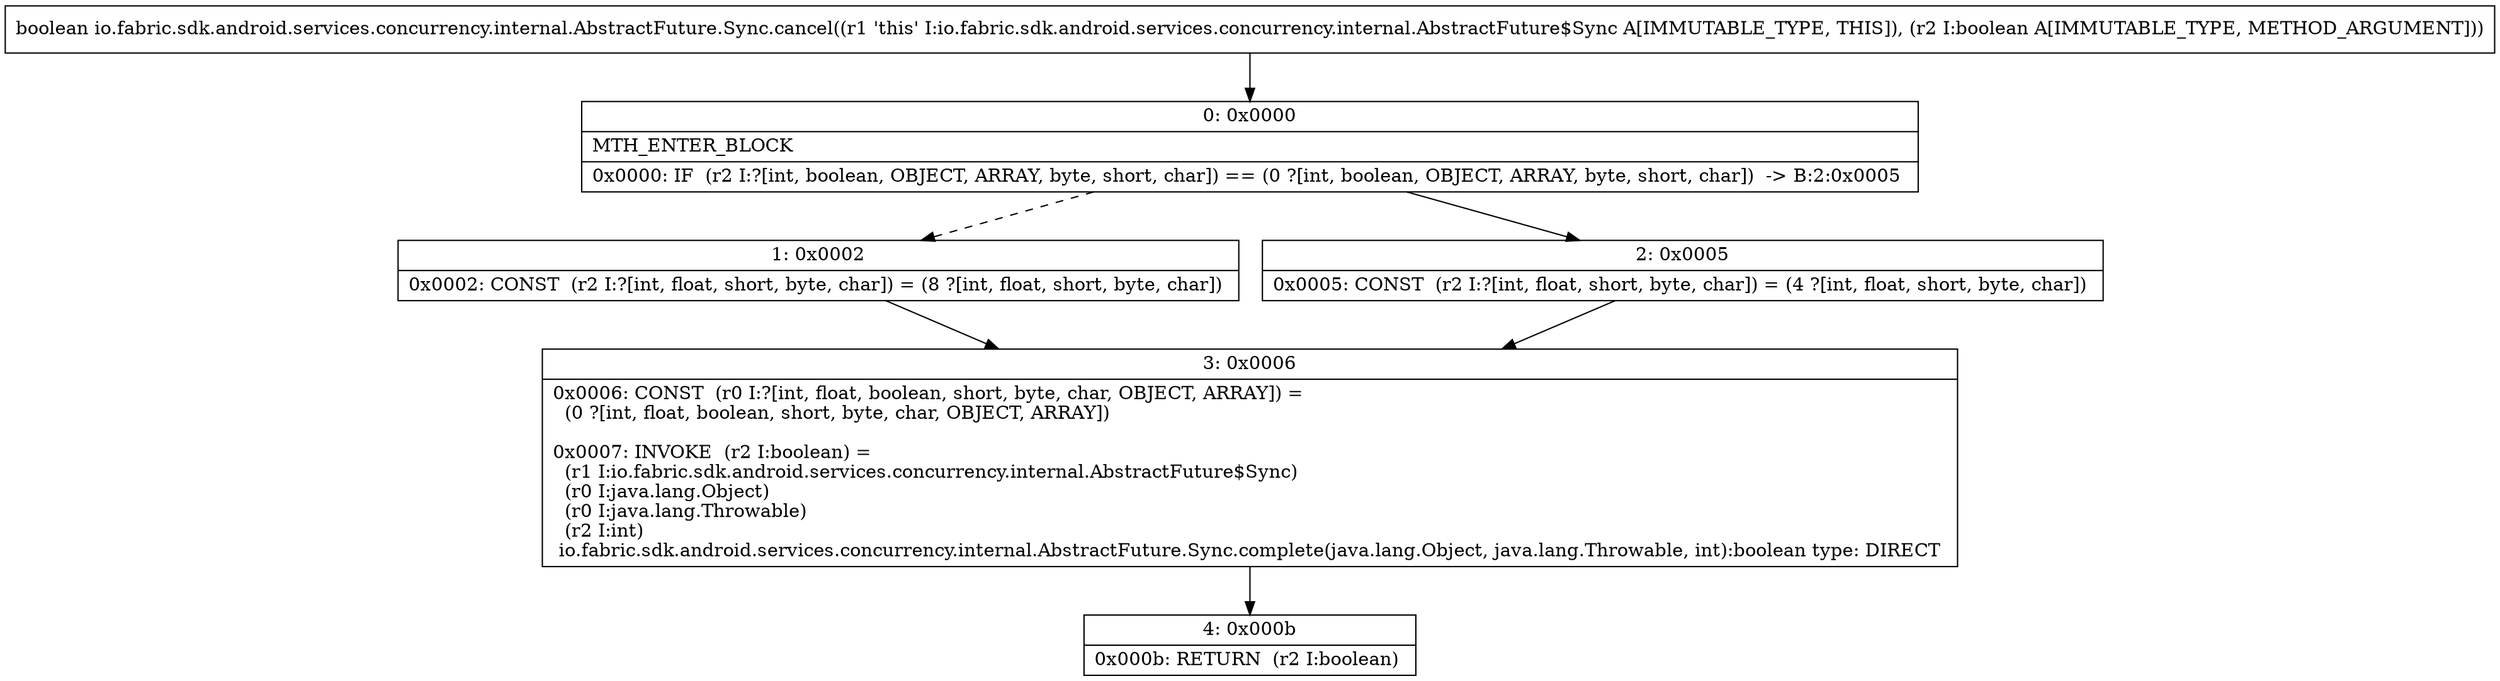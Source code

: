 digraph "CFG forio.fabric.sdk.android.services.concurrency.internal.AbstractFuture.Sync.cancel(Z)Z" {
Node_0 [shape=record,label="{0\:\ 0x0000|MTH_ENTER_BLOCK\l|0x0000: IF  (r2 I:?[int, boolean, OBJECT, ARRAY, byte, short, char]) == (0 ?[int, boolean, OBJECT, ARRAY, byte, short, char])  \-\> B:2:0x0005 \l}"];
Node_1 [shape=record,label="{1\:\ 0x0002|0x0002: CONST  (r2 I:?[int, float, short, byte, char]) = (8 ?[int, float, short, byte, char]) \l}"];
Node_2 [shape=record,label="{2\:\ 0x0005|0x0005: CONST  (r2 I:?[int, float, short, byte, char]) = (4 ?[int, float, short, byte, char]) \l}"];
Node_3 [shape=record,label="{3\:\ 0x0006|0x0006: CONST  (r0 I:?[int, float, boolean, short, byte, char, OBJECT, ARRAY]) = \l  (0 ?[int, float, boolean, short, byte, char, OBJECT, ARRAY])\l \l0x0007: INVOKE  (r2 I:boolean) = \l  (r1 I:io.fabric.sdk.android.services.concurrency.internal.AbstractFuture$Sync)\l  (r0 I:java.lang.Object)\l  (r0 I:java.lang.Throwable)\l  (r2 I:int)\l io.fabric.sdk.android.services.concurrency.internal.AbstractFuture.Sync.complete(java.lang.Object, java.lang.Throwable, int):boolean type: DIRECT \l}"];
Node_4 [shape=record,label="{4\:\ 0x000b|0x000b: RETURN  (r2 I:boolean) \l}"];
MethodNode[shape=record,label="{boolean io.fabric.sdk.android.services.concurrency.internal.AbstractFuture.Sync.cancel((r1 'this' I:io.fabric.sdk.android.services.concurrency.internal.AbstractFuture$Sync A[IMMUTABLE_TYPE, THIS]), (r2 I:boolean A[IMMUTABLE_TYPE, METHOD_ARGUMENT])) }"];
MethodNode -> Node_0;
Node_0 -> Node_1[style=dashed];
Node_0 -> Node_2;
Node_1 -> Node_3;
Node_2 -> Node_3;
Node_3 -> Node_4;
}

